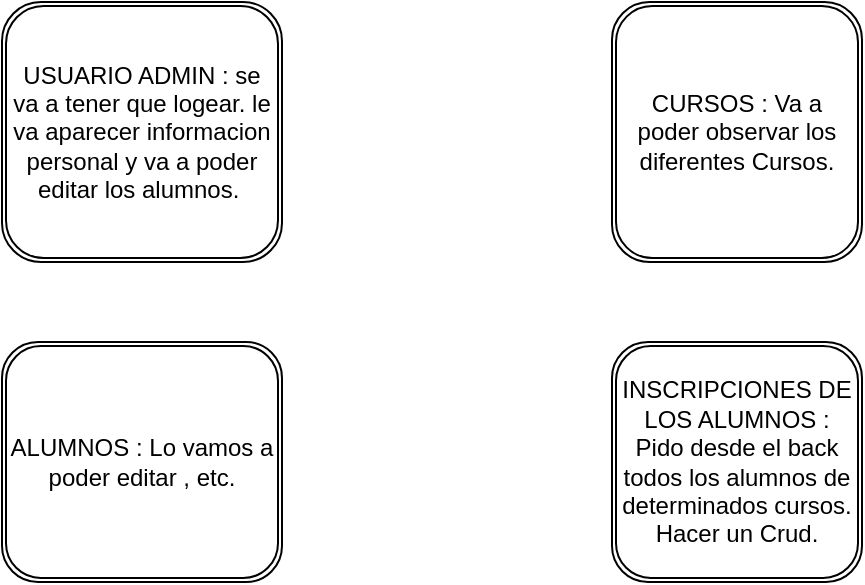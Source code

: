 <mxfile>
    <diagram id="wgqYJWZCZziyorg7JaH5" name="Page-1">
        <mxGraphModel dx="656" dy="475" grid="1" gridSize="10" guides="1" tooltips="1" connect="1" arrows="1" fold="1" page="1" pageScale="1" pageWidth="850" pageHeight="1100" math="0" shadow="0">
            <root>
                <mxCell id="0"/>
                <mxCell id="1" parent="0"/>
                <mxCell id="2" value="USUARIO ADMIN : se va a tener que logear. le va aparecer informacion personal y va a poder editar los alumnos.&amp;nbsp;" style="shape=ext;double=1;rounded=1;whiteSpace=wrap;html=1;" vertex="1" parent="1">
                    <mxGeometry x="120" y="70" width="140" height="130" as="geometry"/>
                </mxCell>
                <mxCell id="3" value="CURSOS : Va a poder observar los diferentes Cursos." style="shape=ext;double=1;rounded=1;whiteSpace=wrap;html=1;" vertex="1" parent="1">
                    <mxGeometry x="425" y="70" width="125" height="130" as="geometry"/>
                </mxCell>
                <mxCell id="4" value="ALUMNOS : Lo vamos a poder editar , etc." style="shape=ext;double=1;rounded=1;whiteSpace=wrap;html=1;" vertex="1" parent="1">
                    <mxGeometry x="120" y="240" width="140" height="120" as="geometry"/>
                </mxCell>
                <mxCell id="5" value="INSCRIPCIONES DE LOS ALUMNOS : Pido desde el back todos los alumnos de determinados cursos.&lt;br&gt;Hacer un Crud." style="shape=ext;double=1;rounded=1;whiteSpace=wrap;html=1;" vertex="1" parent="1">
                    <mxGeometry x="425" y="240" width="125" height="120" as="geometry"/>
                </mxCell>
            </root>
        </mxGraphModel>
    </diagram>
</mxfile>